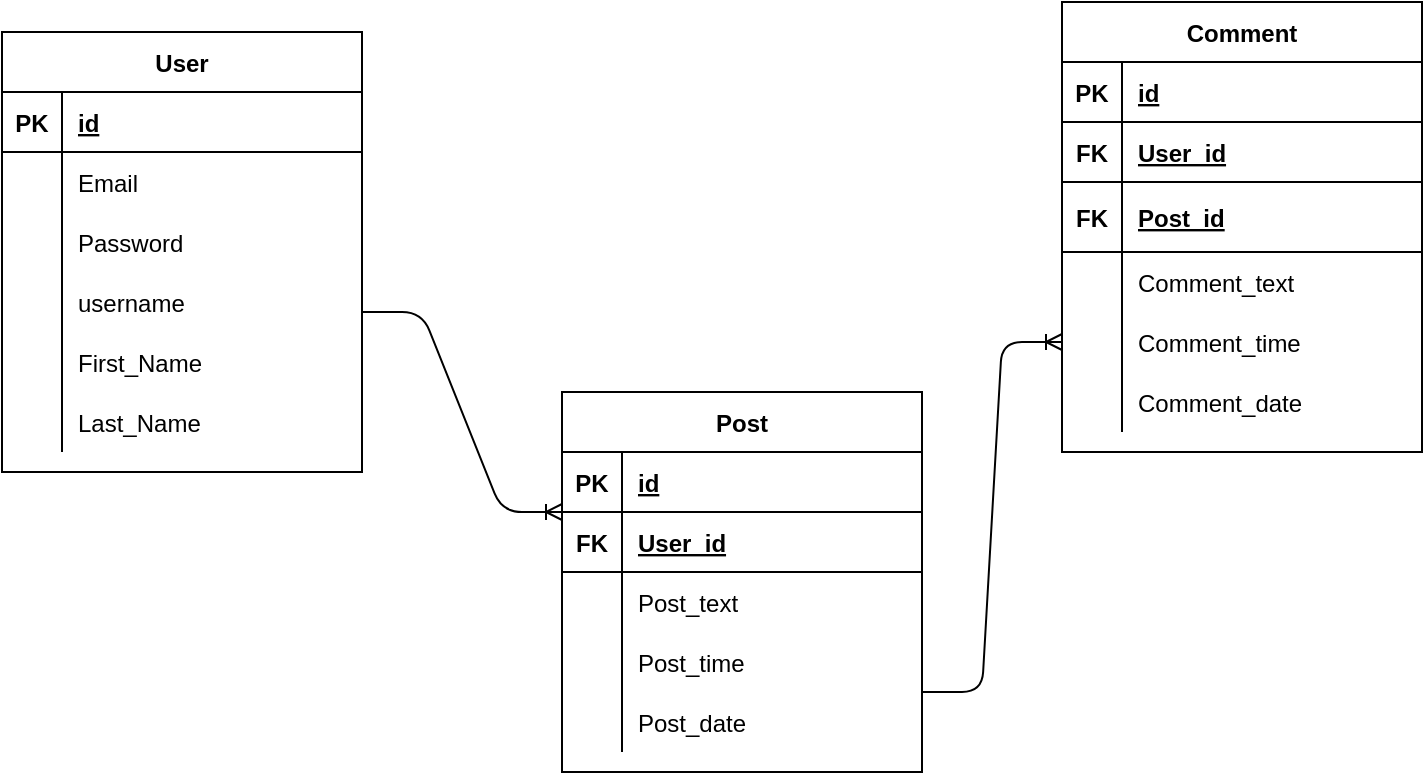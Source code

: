 <mxfile version="14.9.4" type="device"><diagram id="EMAc-7sXPacYrMcyCi-2" name="Page-1"><mxGraphModel dx="1014" dy="529" grid="1" gridSize="10" guides="1" tooltips="1" connect="1" arrows="1" fold="1" page="1" pageScale="1" pageWidth="850" pageHeight="1100" math="0" shadow="0"><root><mxCell id="0"/><mxCell id="1" parent="0"/><mxCell id="rpIowbShKPm9Jxom_SXt-11" value="User" style="shape=table;startSize=30;container=1;collapsible=1;childLayout=tableLayout;fixedRows=1;rowLines=0;fontStyle=1;align=center;resizeLast=1;" parent="1" vertex="1"><mxGeometry x="120" y="90" width="180" height="220" as="geometry"/></mxCell><mxCell id="rpIowbShKPm9Jxom_SXt-12" value="" style="shape=partialRectangle;collapsible=0;dropTarget=0;pointerEvents=0;fillColor=none;top=0;left=0;bottom=1;right=0;points=[[0,0.5],[1,0.5]];portConstraint=eastwest;" parent="rpIowbShKPm9Jxom_SXt-11" vertex="1"><mxGeometry y="30" width="180" height="30" as="geometry"/></mxCell><mxCell id="rpIowbShKPm9Jxom_SXt-13" value="PK" style="shape=partialRectangle;connectable=0;fillColor=none;top=0;left=0;bottom=0;right=0;fontStyle=1;overflow=hidden;" parent="rpIowbShKPm9Jxom_SXt-12" vertex="1"><mxGeometry width="30" height="30" as="geometry"/></mxCell><mxCell id="rpIowbShKPm9Jxom_SXt-14" value="id" style="shape=partialRectangle;connectable=0;fillColor=none;top=0;left=0;bottom=0;right=0;align=left;spacingLeft=6;fontStyle=5;overflow=hidden;" parent="rpIowbShKPm9Jxom_SXt-12" vertex="1"><mxGeometry x="30" width="150" height="30" as="geometry"/></mxCell><mxCell id="rpIowbShKPm9Jxom_SXt-15" value="" style="shape=partialRectangle;collapsible=0;dropTarget=0;pointerEvents=0;fillColor=none;top=0;left=0;bottom=0;right=0;points=[[0,0.5],[1,0.5]];portConstraint=eastwest;" parent="rpIowbShKPm9Jxom_SXt-11" vertex="1"><mxGeometry y="60" width="180" height="30" as="geometry"/></mxCell><mxCell id="rpIowbShKPm9Jxom_SXt-16" value="" style="shape=partialRectangle;connectable=0;fillColor=none;top=0;left=0;bottom=0;right=0;editable=1;overflow=hidden;" parent="rpIowbShKPm9Jxom_SXt-15" vertex="1"><mxGeometry width="30" height="30" as="geometry"/></mxCell><mxCell id="rpIowbShKPm9Jxom_SXt-17" value="Email" style="shape=partialRectangle;connectable=0;fillColor=none;top=0;left=0;bottom=0;right=0;align=left;spacingLeft=6;overflow=hidden;" parent="rpIowbShKPm9Jxom_SXt-15" vertex="1"><mxGeometry x="30" width="150" height="30" as="geometry"/></mxCell><mxCell id="rpIowbShKPm9Jxom_SXt-18" value="" style="shape=partialRectangle;collapsible=0;dropTarget=0;pointerEvents=0;fillColor=none;top=0;left=0;bottom=0;right=0;points=[[0,0.5],[1,0.5]];portConstraint=eastwest;" parent="rpIowbShKPm9Jxom_SXt-11" vertex="1"><mxGeometry y="90" width="180" height="30" as="geometry"/></mxCell><mxCell id="rpIowbShKPm9Jxom_SXt-19" value="" style="shape=partialRectangle;connectable=0;fillColor=none;top=0;left=0;bottom=0;right=0;editable=1;overflow=hidden;" parent="rpIowbShKPm9Jxom_SXt-18" vertex="1"><mxGeometry width="30" height="30" as="geometry"/></mxCell><mxCell id="rpIowbShKPm9Jxom_SXt-20" value="Password" style="shape=partialRectangle;connectable=0;fillColor=none;top=0;left=0;bottom=0;right=0;align=left;spacingLeft=6;overflow=hidden;" parent="rpIowbShKPm9Jxom_SXt-18" vertex="1"><mxGeometry x="30" width="150" height="30" as="geometry"/></mxCell><mxCell id="rpIowbShKPm9Jxom_SXt-21" value="" style="shape=partialRectangle;collapsible=0;dropTarget=0;pointerEvents=0;fillColor=none;top=0;left=0;bottom=0;right=0;points=[[0,0.5],[1,0.5]];portConstraint=eastwest;" parent="rpIowbShKPm9Jxom_SXt-11" vertex="1"><mxGeometry y="120" width="180" height="30" as="geometry"/></mxCell><mxCell id="rpIowbShKPm9Jxom_SXt-22" value="" style="shape=partialRectangle;connectable=0;fillColor=none;top=0;left=0;bottom=0;right=0;editable=1;overflow=hidden;" parent="rpIowbShKPm9Jxom_SXt-21" vertex="1"><mxGeometry width="30" height="30" as="geometry"/></mxCell><mxCell id="rpIowbShKPm9Jxom_SXt-23" value="username" style="shape=partialRectangle;connectable=0;fillColor=none;top=0;left=0;bottom=0;right=0;align=left;spacingLeft=6;overflow=hidden;" parent="rpIowbShKPm9Jxom_SXt-21" vertex="1"><mxGeometry x="30" width="150" height="30" as="geometry"/></mxCell><mxCell id="1wf9tJloLI7iUTW0ATvQ-1" value="" style="shape=partialRectangle;collapsible=0;dropTarget=0;pointerEvents=0;fillColor=none;top=0;left=0;bottom=0;right=0;points=[[0,0.5],[1,0.5]];portConstraint=eastwest;" vertex="1" parent="rpIowbShKPm9Jxom_SXt-11"><mxGeometry y="150" width="180" height="30" as="geometry"/></mxCell><mxCell id="1wf9tJloLI7iUTW0ATvQ-2" value="" style="shape=partialRectangle;connectable=0;fillColor=none;top=0;left=0;bottom=0;right=0;editable=1;overflow=hidden;" vertex="1" parent="1wf9tJloLI7iUTW0ATvQ-1"><mxGeometry width="30" height="30" as="geometry"/></mxCell><mxCell id="1wf9tJloLI7iUTW0ATvQ-3" value="First_Name" style="shape=partialRectangle;connectable=0;fillColor=none;top=0;left=0;bottom=0;right=0;align=left;spacingLeft=6;overflow=hidden;" vertex="1" parent="1wf9tJloLI7iUTW0ATvQ-1"><mxGeometry x="30" width="150" height="30" as="geometry"/></mxCell><mxCell id="1wf9tJloLI7iUTW0ATvQ-8" value="" style="shape=partialRectangle;collapsible=0;dropTarget=0;pointerEvents=0;fillColor=none;top=0;left=0;bottom=0;right=0;points=[[0,0.5],[1,0.5]];portConstraint=eastwest;" vertex="1" parent="rpIowbShKPm9Jxom_SXt-11"><mxGeometry y="180" width="180" height="30" as="geometry"/></mxCell><mxCell id="1wf9tJloLI7iUTW0ATvQ-9" value="" style="shape=partialRectangle;connectable=0;fillColor=none;top=0;left=0;bottom=0;right=0;editable=1;overflow=hidden;" vertex="1" parent="1wf9tJloLI7iUTW0ATvQ-8"><mxGeometry width="30" height="30" as="geometry"/></mxCell><mxCell id="1wf9tJloLI7iUTW0ATvQ-10" value="Last_Name" style="shape=partialRectangle;connectable=0;fillColor=none;top=0;left=0;bottom=0;right=0;align=left;spacingLeft=6;overflow=hidden;" vertex="1" parent="1wf9tJloLI7iUTW0ATvQ-8"><mxGeometry x="30" width="150" height="30" as="geometry"/></mxCell><mxCell id="rpIowbShKPm9Jxom_SXt-24" value="Comment" style="shape=table;startSize=30;container=1;collapsible=1;childLayout=tableLayout;fixedRows=1;rowLines=0;fontStyle=1;align=center;resizeLast=1;" parent="1" vertex="1"><mxGeometry x="650" y="75" width="180" height="225" as="geometry"/></mxCell><mxCell id="1wf9tJloLI7iUTW0ATvQ-11" value="" style="shape=partialRectangle;collapsible=0;dropTarget=0;pointerEvents=0;fillColor=none;top=0;left=0;bottom=1;right=0;points=[[0,0.5],[1,0.5]];portConstraint=eastwest;" vertex="1" parent="rpIowbShKPm9Jxom_SXt-24"><mxGeometry y="30" width="180" height="30" as="geometry"/></mxCell><mxCell id="1wf9tJloLI7iUTW0ATvQ-12" value="PK" style="shape=partialRectangle;connectable=0;fillColor=none;top=0;left=0;bottom=0;right=0;fontStyle=1;overflow=hidden;" vertex="1" parent="1wf9tJloLI7iUTW0ATvQ-11"><mxGeometry width="30" height="30" as="geometry"/></mxCell><mxCell id="1wf9tJloLI7iUTW0ATvQ-13" value="id" style="shape=partialRectangle;connectable=0;fillColor=none;top=0;left=0;bottom=0;right=0;align=left;spacingLeft=6;fontStyle=5;overflow=hidden;" vertex="1" parent="1wf9tJloLI7iUTW0ATvQ-11"><mxGeometry x="30" width="150" height="30" as="geometry"/></mxCell><mxCell id="rpIowbShKPm9Jxom_SXt-25" value="" style="shape=partialRectangle;collapsible=0;dropTarget=0;pointerEvents=0;fillColor=none;top=0;left=0;bottom=1;right=0;points=[[0,0.5],[1,0.5]];portConstraint=eastwest;" parent="rpIowbShKPm9Jxom_SXt-24" vertex="1"><mxGeometry y="60" width="180" height="30" as="geometry"/></mxCell><mxCell id="rpIowbShKPm9Jxom_SXt-26" value="FK" style="shape=partialRectangle;connectable=0;fillColor=none;top=0;left=0;bottom=0;right=0;fontStyle=1;overflow=hidden;" parent="rpIowbShKPm9Jxom_SXt-25" vertex="1"><mxGeometry width="30" height="30" as="geometry"/></mxCell><mxCell id="rpIowbShKPm9Jxom_SXt-27" value="User_id" style="shape=partialRectangle;connectable=0;fillColor=none;top=0;left=0;bottom=0;right=0;align=left;spacingLeft=6;fontStyle=5;overflow=hidden;" parent="rpIowbShKPm9Jxom_SXt-25" vertex="1"><mxGeometry x="30" width="150" height="30" as="geometry"/></mxCell><mxCell id="rpIowbShKPm9Jxom_SXt-60" value="" style="shape=partialRectangle;collapsible=0;dropTarget=0;pointerEvents=0;fillColor=none;top=0;left=0;bottom=1;right=0;points=[[0,0.5],[1,0.5]];portConstraint=eastwest;" parent="rpIowbShKPm9Jxom_SXt-24" vertex="1"><mxGeometry y="90" width="180" height="35" as="geometry"/></mxCell><mxCell id="rpIowbShKPm9Jxom_SXt-61" value="FK" style="shape=partialRectangle;connectable=0;fillColor=none;top=0;left=0;bottom=0;right=0;fontStyle=1;overflow=hidden;" parent="rpIowbShKPm9Jxom_SXt-60" vertex="1"><mxGeometry width="30" height="35" as="geometry"/></mxCell><mxCell id="rpIowbShKPm9Jxom_SXt-62" value="Post_id" style="shape=partialRectangle;connectable=0;fillColor=none;top=0;left=0;bottom=0;right=0;align=left;spacingLeft=6;fontStyle=5;overflow=hidden;" parent="rpIowbShKPm9Jxom_SXt-60" vertex="1"><mxGeometry x="30" width="150" height="35" as="geometry"/></mxCell><mxCell id="rpIowbShKPm9Jxom_SXt-28" value="" style="shape=partialRectangle;collapsible=0;dropTarget=0;pointerEvents=0;fillColor=none;top=0;left=0;bottom=0;right=0;points=[[0,0.5],[1,0.5]];portConstraint=eastwest;" parent="rpIowbShKPm9Jxom_SXt-24" vertex="1"><mxGeometry y="125" width="180" height="30" as="geometry"/></mxCell><mxCell id="rpIowbShKPm9Jxom_SXt-29" value="" style="shape=partialRectangle;connectable=0;fillColor=none;top=0;left=0;bottom=0;right=0;editable=1;overflow=hidden;" parent="rpIowbShKPm9Jxom_SXt-28" vertex="1"><mxGeometry width="30" height="30" as="geometry"/></mxCell><mxCell id="rpIowbShKPm9Jxom_SXt-30" value="Comment_text" style="shape=partialRectangle;connectable=0;fillColor=none;top=0;left=0;bottom=0;right=0;align=left;spacingLeft=6;overflow=hidden;" parent="rpIowbShKPm9Jxom_SXt-28" vertex="1"><mxGeometry x="30" width="150" height="30" as="geometry"/></mxCell><mxCell id="rpIowbShKPm9Jxom_SXt-31" value="" style="shape=partialRectangle;collapsible=0;dropTarget=0;pointerEvents=0;fillColor=none;top=0;left=0;bottom=0;right=0;points=[[0,0.5],[1,0.5]];portConstraint=eastwest;" parent="rpIowbShKPm9Jxom_SXt-24" vertex="1"><mxGeometry y="155" width="180" height="30" as="geometry"/></mxCell><mxCell id="rpIowbShKPm9Jxom_SXt-32" value="" style="shape=partialRectangle;connectable=0;fillColor=none;top=0;left=0;bottom=0;right=0;editable=1;overflow=hidden;" parent="rpIowbShKPm9Jxom_SXt-31" vertex="1"><mxGeometry width="30" height="30" as="geometry"/></mxCell><mxCell id="rpIowbShKPm9Jxom_SXt-33" value="Comment_time" style="shape=partialRectangle;connectable=0;fillColor=none;top=0;left=0;bottom=0;right=0;align=left;spacingLeft=6;overflow=hidden;" parent="rpIowbShKPm9Jxom_SXt-31" vertex="1"><mxGeometry x="30" width="150" height="30" as="geometry"/></mxCell><mxCell id="rpIowbShKPm9Jxom_SXt-34" value="" style="shape=partialRectangle;collapsible=0;dropTarget=0;pointerEvents=0;fillColor=none;top=0;left=0;bottom=0;right=0;points=[[0,0.5],[1,0.5]];portConstraint=eastwest;" parent="rpIowbShKPm9Jxom_SXt-24" vertex="1"><mxGeometry y="185" width="180" height="30" as="geometry"/></mxCell><mxCell id="rpIowbShKPm9Jxom_SXt-35" value="" style="shape=partialRectangle;connectable=0;fillColor=none;top=0;left=0;bottom=0;right=0;editable=1;overflow=hidden;" parent="rpIowbShKPm9Jxom_SXt-34" vertex="1"><mxGeometry width="30" height="30" as="geometry"/></mxCell><mxCell id="rpIowbShKPm9Jxom_SXt-36" value="Comment_date" style="shape=partialRectangle;connectable=0;fillColor=none;top=0;left=0;bottom=0;right=0;align=left;spacingLeft=6;overflow=hidden;" parent="rpIowbShKPm9Jxom_SXt-34" vertex="1"><mxGeometry x="30" width="150" height="30" as="geometry"/></mxCell><mxCell id="rpIowbShKPm9Jxom_SXt-37" value="Post" style="shape=table;startSize=30;container=1;collapsible=1;childLayout=tableLayout;fixedRows=1;rowLines=0;fontStyle=1;align=center;resizeLast=1;" parent="1" vertex="1"><mxGeometry x="400" y="270" width="180" height="190" as="geometry"/></mxCell><mxCell id="rpIowbShKPm9Jxom_SXt-71" value="" style="shape=partialRectangle;collapsible=0;dropTarget=0;pointerEvents=0;fillColor=none;top=0;left=0;bottom=1;right=0;points=[[0,0.5],[1,0.5]];portConstraint=eastwest;" parent="rpIowbShKPm9Jxom_SXt-37" vertex="1"><mxGeometry y="30" width="180" height="30" as="geometry"/></mxCell><mxCell id="rpIowbShKPm9Jxom_SXt-72" value="PK" style="shape=partialRectangle;connectable=0;fillColor=none;top=0;left=0;bottom=0;right=0;fontStyle=1;overflow=hidden;" parent="rpIowbShKPm9Jxom_SXt-71" vertex="1"><mxGeometry width="30" height="30" as="geometry"/></mxCell><mxCell id="rpIowbShKPm9Jxom_SXt-73" value="id" style="shape=partialRectangle;connectable=0;fillColor=none;top=0;left=0;bottom=0;right=0;align=left;spacingLeft=6;fontStyle=5;overflow=hidden;" parent="rpIowbShKPm9Jxom_SXt-71" vertex="1"><mxGeometry x="30" width="150" height="30" as="geometry"/></mxCell><mxCell id="rpIowbShKPm9Jxom_SXt-57" value="" style="shape=partialRectangle;collapsible=0;dropTarget=0;pointerEvents=0;fillColor=none;top=0;left=0;bottom=1;right=0;points=[[0,0.5],[1,0.5]];portConstraint=eastwest;" parent="rpIowbShKPm9Jxom_SXt-37" vertex="1"><mxGeometry y="60" width="180" height="30" as="geometry"/></mxCell><mxCell id="rpIowbShKPm9Jxom_SXt-58" value="FK" style="shape=partialRectangle;connectable=0;fillColor=none;top=0;left=0;bottom=0;right=0;fontStyle=1;overflow=hidden;" parent="rpIowbShKPm9Jxom_SXt-57" vertex="1"><mxGeometry width="30" height="30" as="geometry"/></mxCell><mxCell id="rpIowbShKPm9Jxom_SXt-59" value="User_id" style="shape=partialRectangle;connectable=0;fillColor=none;top=0;left=0;bottom=0;right=0;align=left;spacingLeft=6;fontStyle=5;overflow=hidden;" parent="rpIowbShKPm9Jxom_SXt-57" vertex="1"><mxGeometry x="30" width="150" height="30" as="geometry"/></mxCell><mxCell id="rpIowbShKPm9Jxom_SXt-41" value="" style="shape=partialRectangle;collapsible=0;dropTarget=0;pointerEvents=0;fillColor=none;top=0;left=0;bottom=0;right=0;points=[[0,0.5],[1,0.5]];portConstraint=eastwest;" parent="rpIowbShKPm9Jxom_SXt-37" vertex="1"><mxGeometry y="90" width="180" height="30" as="geometry"/></mxCell><mxCell id="rpIowbShKPm9Jxom_SXt-42" value="" style="shape=partialRectangle;connectable=0;fillColor=none;top=0;left=0;bottom=0;right=0;editable=1;overflow=hidden;" parent="rpIowbShKPm9Jxom_SXt-41" vertex="1"><mxGeometry width="30" height="30" as="geometry"/></mxCell><mxCell id="rpIowbShKPm9Jxom_SXt-43" value="Post_text" style="shape=partialRectangle;connectable=0;fillColor=none;top=0;left=0;bottom=0;right=0;align=left;spacingLeft=6;overflow=hidden;" parent="rpIowbShKPm9Jxom_SXt-41" vertex="1"><mxGeometry x="30" width="150" height="30" as="geometry"/></mxCell><mxCell id="rpIowbShKPm9Jxom_SXt-44" value="" style="shape=partialRectangle;collapsible=0;dropTarget=0;pointerEvents=0;fillColor=none;top=0;left=0;bottom=0;right=0;points=[[0,0.5],[1,0.5]];portConstraint=eastwest;" parent="rpIowbShKPm9Jxom_SXt-37" vertex="1"><mxGeometry y="120" width="180" height="30" as="geometry"/></mxCell><mxCell id="rpIowbShKPm9Jxom_SXt-45" value="" style="shape=partialRectangle;connectable=0;fillColor=none;top=0;left=0;bottom=0;right=0;editable=1;overflow=hidden;" parent="rpIowbShKPm9Jxom_SXt-44" vertex="1"><mxGeometry width="30" height="30" as="geometry"/></mxCell><mxCell id="rpIowbShKPm9Jxom_SXt-46" value="Post_time" style="shape=partialRectangle;connectable=0;fillColor=none;top=0;left=0;bottom=0;right=0;align=left;spacingLeft=6;overflow=hidden;" parent="rpIowbShKPm9Jxom_SXt-44" vertex="1"><mxGeometry x="30" width="150" height="30" as="geometry"/></mxCell><mxCell id="rpIowbShKPm9Jxom_SXt-47" value="" style="shape=partialRectangle;collapsible=0;dropTarget=0;pointerEvents=0;fillColor=none;top=0;left=0;bottom=0;right=0;points=[[0,0.5],[1,0.5]];portConstraint=eastwest;" parent="rpIowbShKPm9Jxom_SXt-37" vertex="1"><mxGeometry y="150" width="180" height="30" as="geometry"/></mxCell><mxCell id="rpIowbShKPm9Jxom_SXt-48" value="" style="shape=partialRectangle;connectable=0;fillColor=none;top=0;left=0;bottom=0;right=0;editable=1;overflow=hidden;" parent="rpIowbShKPm9Jxom_SXt-47" vertex="1"><mxGeometry width="30" height="30" as="geometry"/></mxCell><mxCell id="rpIowbShKPm9Jxom_SXt-49" value="Post_date" style="shape=partialRectangle;connectable=0;fillColor=none;top=0;left=0;bottom=0;right=0;align=left;spacingLeft=6;overflow=hidden;" parent="rpIowbShKPm9Jxom_SXt-47" vertex="1"><mxGeometry x="30" width="150" height="30" as="geometry"/></mxCell><mxCell id="rpIowbShKPm9Jxom_SXt-74" value="" style="edgeStyle=entityRelationEdgeStyle;fontSize=12;html=1;endArrow=ERoneToMany;" parent="1" edge="1"><mxGeometry width="100" height="100" relative="1" as="geometry"><mxPoint x="300" y="230" as="sourcePoint"/><mxPoint x="400" y="330" as="targetPoint"/></mxGeometry></mxCell><mxCell id="rpIowbShKPm9Jxom_SXt-75" value="" style="edgeStyle=entityRelationEdgeStyle;fontSize=12;html=1;endArrow=ERoneToMany;entryX=0;entryY=0.5;entryDx=0;entryDy=0;" parent="1" target="rpIowbShKPm9Jxom_SXt-31" edge="1"><mxGeometry width="100" height="100" relative="1" as="geometry"><mxPoint x="580" y="420" as="sourcePoint"/><mxPoint x="680" y="320" as="targetPoint"/></mxGeometry></mxCell></root></mxGraphModel></diagram></mxfile>